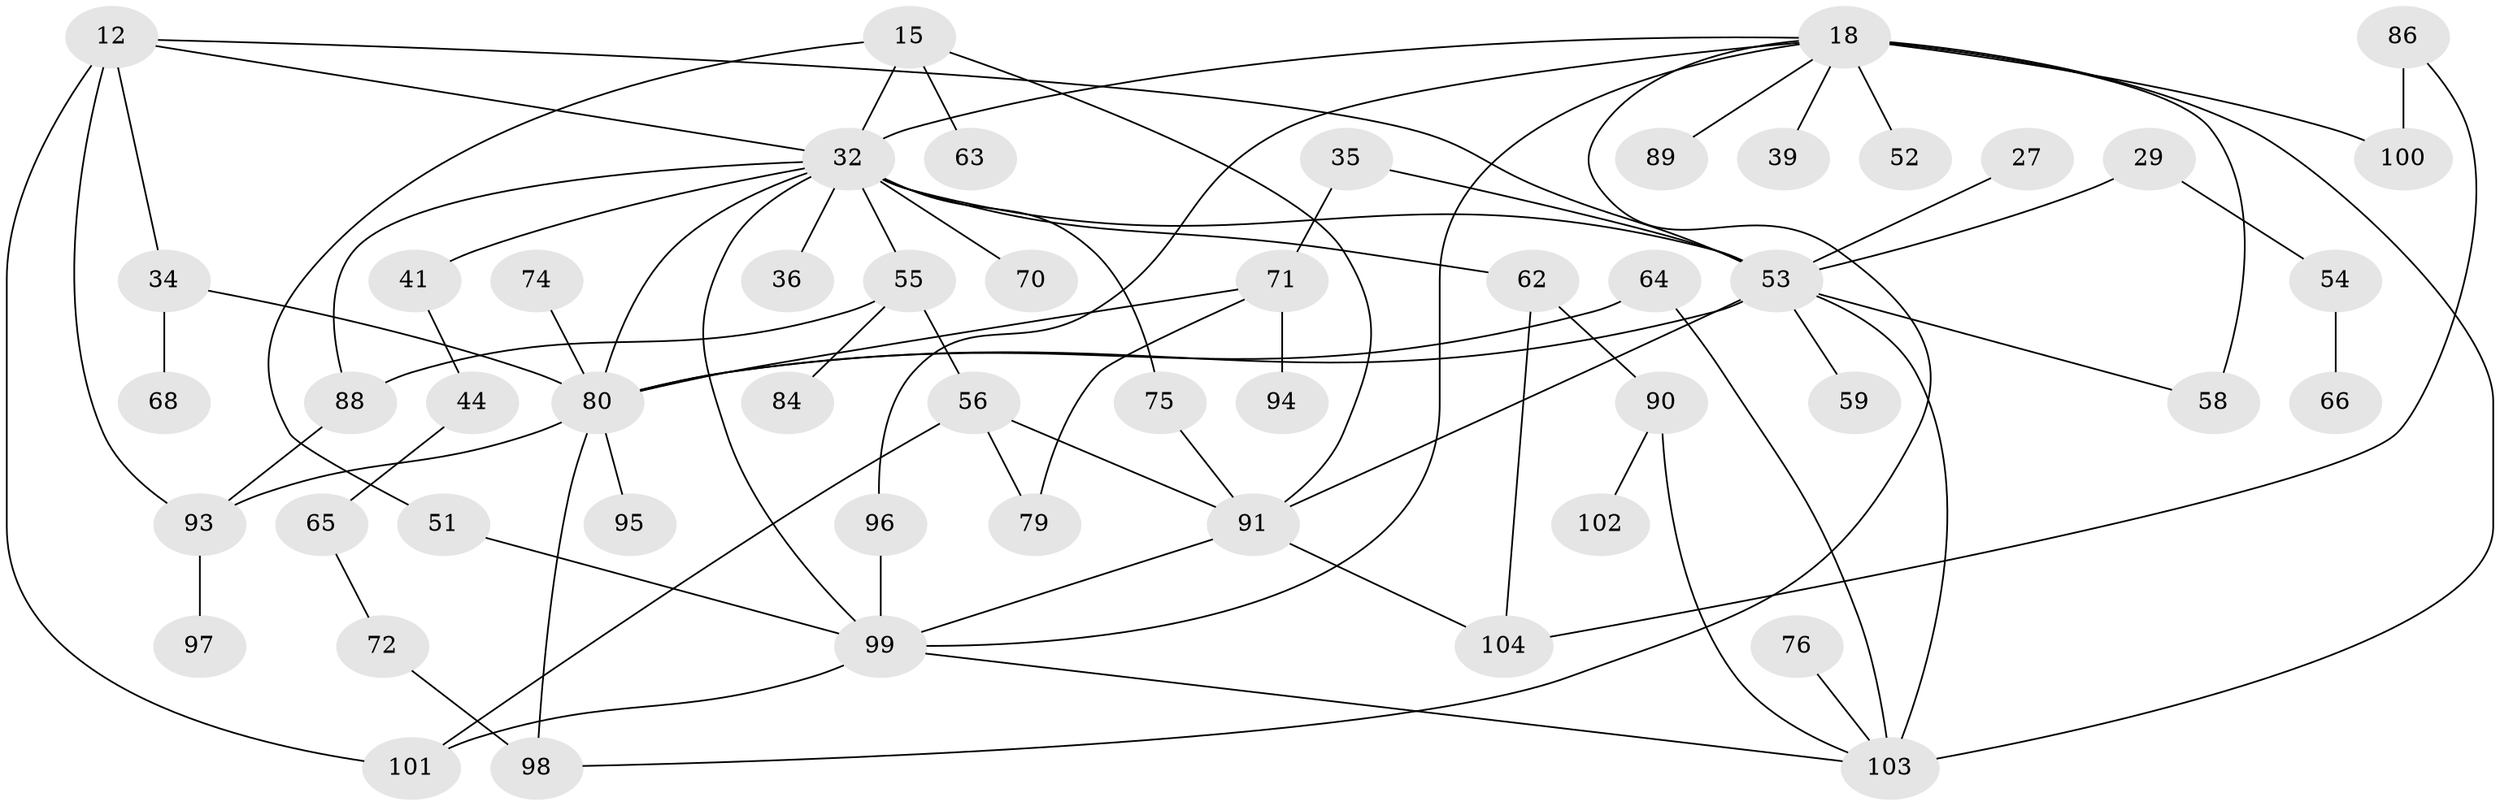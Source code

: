 // original degree distribution, {7: 0.028846153846153848, 5: 0.11538461538461539, 3: 0.21153846153846154, 6: 0.019230769230769232, 4: 0.11538461538461539, 8: 0.009615384615384616, 2: 0.2980769230769231, 1: 0.20192307692307693}
// Generated by graph-tools (version 1.1) at 2025/41/03/09/25 04:41:58]
// undirected, 52 vertices, 77 edges
graph export_dot {
graph [start="1"]
  node [color=gray90,style=filled];
  12;
  15;
  18 [super="+14+8"];
  27;
  29;
  32 [super="+2+16"];
  34;
  35;
  36;
  39;
  41;
  44;
  51;
  52;
  53 [super="+13+17+47"];
  54;
  55;
  56;
  58 [super="+6"];
  59;
  62 [super="+22"];
  63;
  64;
  65;
  66;
  68;
  70;
  71 [super="+40+45"];
  72;
  74;
  75 [super="+11"];
  76;
  79 [super="+43+46"];
  80 [super="+20+23+61+42"];
  84;
  86 [super="+82"];
  88 [super="+19+83"];
  89;
  90;
  91 [super="+28"];
  93 [super="+87+78"];
  94;
  95;
  96;
  97;
  98;
  99 [super="+31+92+81"];
  100 [super="+73+85"];
  101 [super="+25"];
  102;
  103 [super="+49+60"];
  104 [super="+69"];
  12 -- 34;
  12 -- 101 [weight=2];
  12 -- 32;
  12 -- 53;
  12 -- 93;
  15 -- 51;
  15 -- 63;
  15 -- 32;
  15 -- 91;
  18 -- 52;
  18 -- 103;
  18 -- 32;
  18 -- 58 [weight=3];
  18 -- 96;
  18 -- 98;
  18 -- 100;
  18 -- 39;
  18 -- 89;
  18 -- 99;
  27 -- 53;
  29 -- 54;
  29 -- 53;
  32 -- 55;
  32 -- 62 [weight=2];
  32 -- 99 [weight=2];
  32 -- 36;
  32 -- 70;
  32 -- 41;
  32 -- 88;
  32 -- 75;
  32 -- 80 [weight=2];
  32 -- 53 [weight=2];
  34 -- 68;
  34 -- 80 [weight=2];
  35 -- 71;
  35 -- 53;
  41 -- 44;
  44 -- 65;
  51 -- 99;
  53 -- 91 [weight=2];
  53 -- 58 [weight=2];
  53 -- 103 [weight=2];
  53 -- 59;
  53 -- 80 [weight=2];
  54 -- 66;
  55 -- 84;
  55 -- 56;
  55 -- 88;
  56 -- 101;
  56 -- 79;
  56 -- 91;
  62 -- 90 [weight=2];
  62 -- 104;
  64 -- 80;
  64 -- 103;
  65 -- 72;
  71 -- 94;
  71 -- 79;
  71 -- 80 [weight=2];
  72 -- 98;
  74 -- 80;
  75 -- 91;
  76 -- 103;
  80 -- 98 [weight=3];
  80 -- 95;
  80 -- 93 [weight=2];
  86 -- 104;
  86 -- 100 [weight=2];
  88 -- 93;
  90 -- 102;
  90 -- 103;
  91 -- 99 [weight=2];
  91 -- 104;
  93 -- 97;
  96 -- 99;
  99 -- 101 [weight=2];
  99 -- 103;
}
